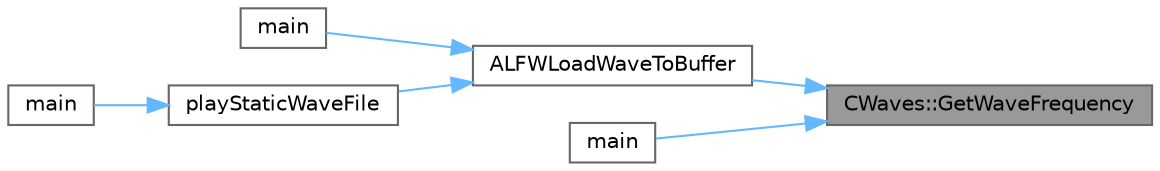 digraph "CWaves::GetWaveFrequency"
{
 // LATEX_PDF_SIZE
  bgcolor="transparent";
  edge [fontname=Helvetica,fontsize=10,labelfontname=Helvetica,labelfontsize=10];
  node [fontname=Helvetica,fontsize=10,shape=box,height=0.2,width=0.4];
  rankdir="RL";
  Node1 [id="Node000001",label="CWaves::GetWaveFrequency",height=0.2,width=0.4,color="gray40", fillcolor="grey60", style="filled", fontcolor="black",tooltip=" "];
  Node1 -> Node2 [id="edge1_Node000001_Node000002",dir="back",color="steelblue1",style="solid",tooltip=" "];
  Node2 [id="Node000002",label="ALFWLoadWaveToBuffer",height=0.2,width=0.4,color="grey40", fillcolor="white", style="filled",URL="$_framework_8cpp.html#a06225f979caf89b9af66b848264a1028",tooltip=" "];
  Node2 -> Node3 [id="edge2_Node000002_Node000003",dir="back",color="steelblue1",style="solid",tooltip=" "];
  Node3 [id="Node000003",label="main",height=0.2,width=0.4,color="grey40", fillcolor="white", style="filled",URL="$_e_f_x_reverb_8cpp.html#ae66f6b31b5ad750f1fe042a706a4e3d4",tooltip=" "];
  Node2 -> Node4 [id="edge3_Node000002_Node000004",dir="back",color="steelblue1",style="solid",tooltip=" "];
  Node4 [id="Node000004",label="playStaticWaveFile",height=0.2,width=0.4,color="grey40", fillcolor="white", style="filled",URL="$_e_f_x_filter_8cpp.html#a4cdfa33140fee81789a512fa975f04f5",tooltip=" "];
  Node4 -> Node5 [id="edge4_Node000004_Node000005",dir="back",color="steelblue1",style="solid",tooltip=" "];
  Node5 [id="Node000005",label="main",height=0.2,width=0.4,color="grey40", fillcolor="white", style="filled",URL="$_e_f_x_filter_8cpp.html#a840291bc02cba5474a4cb46a9b9566fe",tooltip=" "];
  Node1 -> Node6 [id="edge5_Node000001_Node000006",dir="back",color="steelblue1",style="solid",tooltip=" "];
  Node6 [id="Node000006",label="main",height=0.2,width=0.4,color="grey40", fillcolor="white", style="filled",URL="$_play_multi_channel_8cpp.html#ae66f6b31b5ad750f1fe042a706a4e3d4",tooltip=" "];
}

